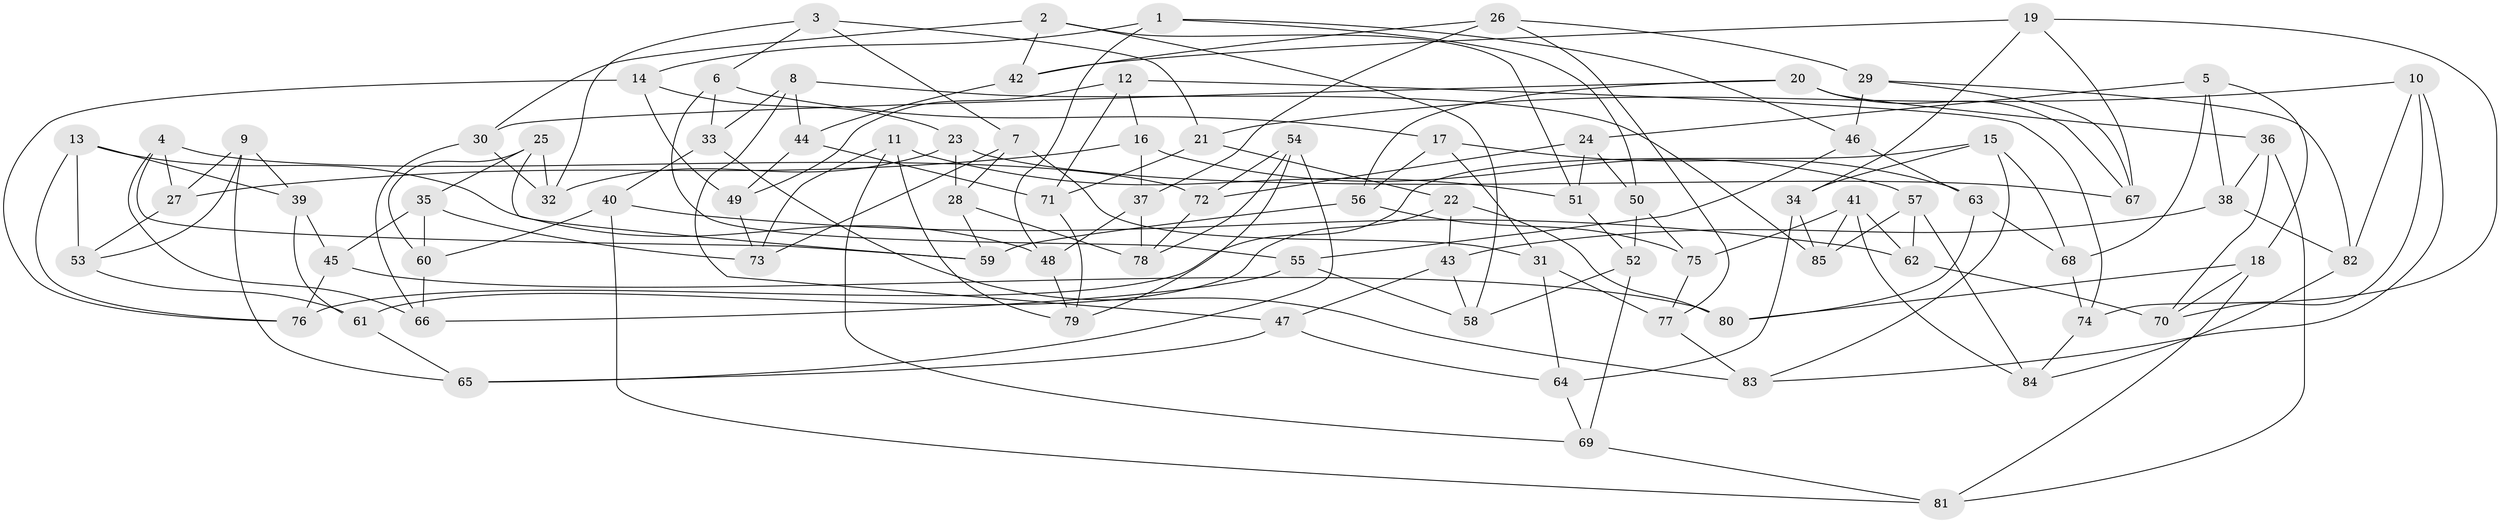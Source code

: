 // Generated by graph-tools (version 1.1) at 2025/11/02/27/25 16:11:49]
// undirected, 85 vertices, 170 edges
graph export_dot {
graph [start="1"]
  node [color=gray90,style=filled];
  1;
  2;
  3;
  4;
  5;
  6;
  7;
  8;
  9;
  10;
  11;
  12;
  13;
  14;
  15;
  16;
  17;
  18;
  19;
  20;
  21;
  22;
  23;
  24;
  25;
  26;
  27;
  28;
  29;
  30;
  31;
  32;
  33;
  34;
  35;
  36;
  37;
  38;
  39;
  40;
  41;
  42;
  43;
  44;
  45;
  46;
  47;
  48;
  49;
  50;
  51;
  52;
  53;
  54;
  55;
  56;
  57;
  58;
  59;
  60;
  61;
  62;
  63;
  64;
  65;
  66;
  67;
  68;
  69;
  70;
  71;
  72;
  73;
  74;
  75;
  76;
  77;
  78;
  79;
  80;
  81;
  82;
  83;
  84;
  85;
  1 -- 48;
  1 -- 46;
  1 -- 50;
  1 -- 14;
  2 -- 42;
  2 -- 51;
  2 -- 30;
  2 -- 58;
  3 -- 6;
  3 -- 21;
  3 -- 7;
  3 -- 32;
  4 -- 72;
  4 -- 27;
  4 -- 66;
  4 -- 59;
  5 -- 24;
  5 -- 18;
  5 -- 68;
  5 -- 38;
  6 -- 33;
  6 -- 17;
  6 -- 55;
  7 -- 73;
  7 -- 28;
  7 -- 31;
  8 -- 44;
  8 -- 47;
  8 -- 33;
  8 -- 85;
  9 -- 27;
  9 -- 65;
  9 -- 53;
  9 -- 39;
  10 -- 83;
  10 -- 82;
  10 -- 21;
  10 -- 70;
  11 -- 73;
  11 -- 51;
  11 -- 79;
  11 -- 69;
  12 -- 49;
  12 -- 74;
  12 -- 16;
  12 -- 71;
  13 -- 48;
  13 -- 39;
  13 -- 76;
  13 -- 53;
  14 -- 49;
  14 -- 23;
  14 -- 76;
  15 -- 68;
  15 -- 76;
  15 -- 34;
  15 -- 83;
  16 -- 57;
  16 -- 27;
  16 -- 37;
  17 -- 56;
  17 -- 63;
  17 -- 31;
  18 -- 80;
  18 -- 70;
  18 -- 81;
  19 -- 74;
  19 -- 34;
  19 -- 42;
  19 -- 67;
  20 -- 36;
  20 -- 67;
  20 -- 30;
  20 -- 56;
  21 -- 22;
  21 -- 71;
  22 -- 61;
  22 -- 43;
  22 -- 80;
  23 -- 32;
  23 -- 67;
  23 -- 28;
  24 -- 51;
  24 -- 72;
  24 -- 50;
  25 -- 32;
  25 -- 35;
  25 -- 60;
  25 -- 59;
  26 -- 29;
  26 -- 42;
  26 -- 37;
  26 -- 77;
  27 -- 53;
  28 -- 78;
  28 -- 59;
  29 -- 82;
  29 -- 46;
  29 -- 67;
  30 -- 32;
  30 -- 66;
  31 -- 64;
  31 -- 77;
  33 -- 83;
  33 -- 40;
  34 -- 85;
  34 -- 64;
  35 -- 45;
  35 -- 60;
  35 -- 73;
  36 -- 81;
  36 -- 38;
  36 -- 70;
  37 -- 78;
  37 -- 48;
  38 -- 82;
  38 -- 43;
  39 -- 61;
  39 -- 45;
  40 -- 62;
  40 -- 60;
  40 -- 81;
  41 -- 85;
  41 -- 75;
  41 -- 84;
  41 -- 62;
  42 -- 44;
  43 -- 58;
  43 -- 47;
  44 -- 71;
  44 -- 49;
  45 -- 76;
  45 -- 80;
  46 -- 63;
  46 -- 55;
  47 -- 64;
  47 -- 65;
  48 -- 79;
  49 -- 73;
  50 -- 75;
  50 -- 52;
  51 -- 52;
  52 -- 58;
  52 -- 69;
  53 -- 61;
  54 -- 65;
  54 -- 72;
  54 -- 79;
  54 -- 78;
  55 -- 58;
  55 -- 66;
  56 -- 59;
  56 -- 75;
  57 -- 85;
  57 -- 84;
  57 -- 62;
  60 -- 66;
  61 -- 65;
  62 -- 70;
  63 -- 68;
  63 -- 80;
  64 -- 69;
  68 -- 74;
  69 -- 81;
  71 -- 79;
  72 -- 78;
  74 -- 84;
  75 -- 77;
  77 -- 83;
  82 -- 84;
}
